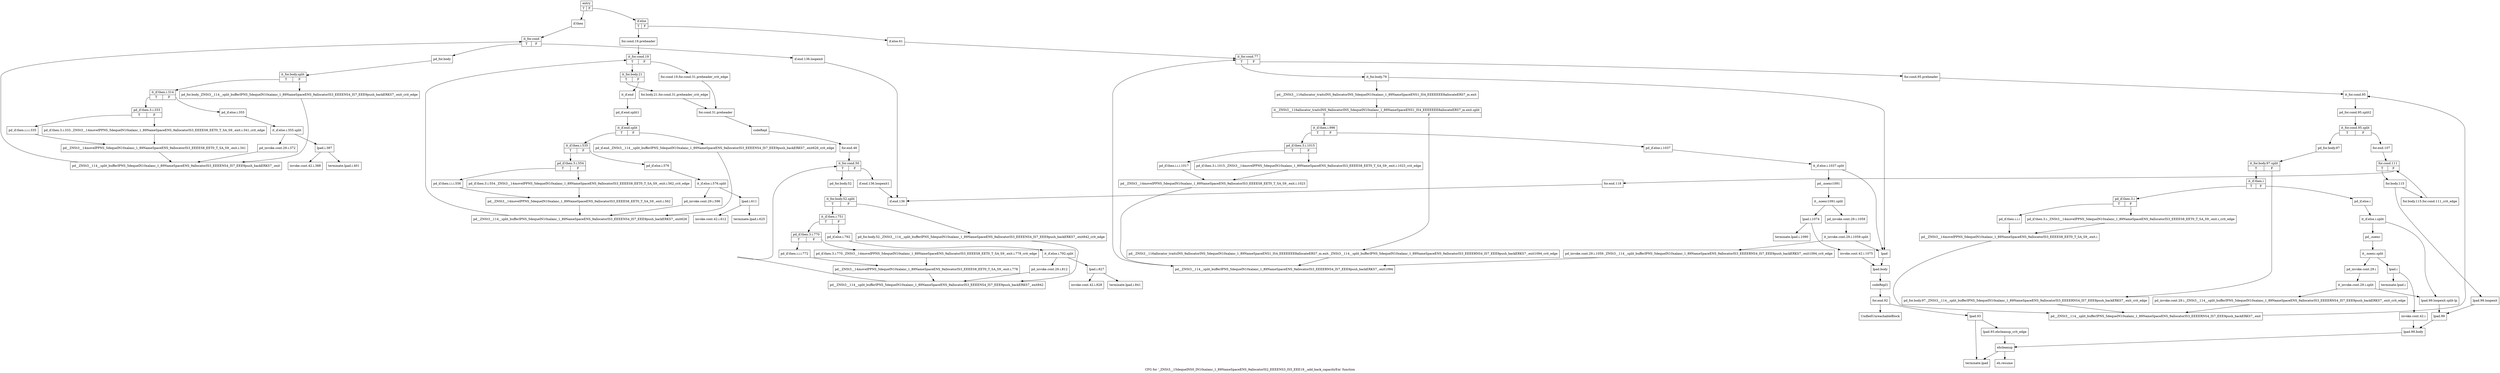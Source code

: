 digraph "CFG for '_ZNSt3__15dequeINS0_IN10xalanc_1_89NameSpaceENS_9allocatorIS2_EEEENS3_IS5_EEE19__add_back_capacityEm' function" {
	label="CFG for '_ZNSt3__15dequeINS0_IN10xalanc_1_89NameSpaceENS_9allocatorIS2_EEEENS3_IS5_EEE19__add_back_capacityEm' function";

	Node0x784c860 [shape=record,label="{entry|{<s0>T|<s1>F}}"];
	Node0x784c860:s0 -> Node0x784cd50;
	Node0x784c860:s1 -> Node0x784d200;
	Node0x784cd50 [shape=record,label="{if.then}"];
	Node0x784cd50 -> Node0x784cda0;
	Node0x784cda0 [shape=record,label="{it_for.cond|{<s0>T|<s1>F}}"];
	Node0x784cda0:s0 -> Node0x784cdf0;
	Node0x784cda0:s1 -> Node0x784ed30;
	Node0x784cdf0 [shape=record,label="{pd_for.body}"];
	Node0x784cdf0 -> Node0xc1ae030;
	Node0xc1ae030 [shape=record,label="{it_for.body.split|{<s0>T|<s1>F}}"];
	Node0xc1ae030:s0 -> Node0x784ce90;
	Node0xc1ae030:s1 -> Node0x784ce40;
	Node0x784ce40 [shape=record,label="{pd_for.body._ZNSt3__114__split_bufferIPNS_5dequeIN10xalanc_1_89NameSpaceENS_9allocatorIS3_EEEENS4_IS7_EEE9push_backERKS7_.exit_crit_edge}"];
	Node0x784ce40 -> Node0x784d1b0;
	Node0x784ce90 [shape=record,label="{it_if.then.i.314|{<s0>T|<s1>F}}"];
	Node0x784ce90:s0 -> Node0x784cee0;
	Node0x784ce90:s1 -> Node0x784d020;
	Node0x784cee0 [shape=record,label="{pd_if.then.3.i.333|{<s0>T|<s1>F}}"];
	Node0x784cee0:s0 -> Node0x784cf80;
	Node0x784cee0:s1 -> Node0x784cf30;
	Node0x784cf30 [shape=record,label="{pd_if.then.3.i.333._ZNSt3__14moveIPPNS_5dequeIN10xalanc_1_89NameSpaceENS_9allocatorIS3_EEEES8_EET0_T_SA_S9_.exit.i.341_crit_edge}"];
	Node0x784cf30 -> Node0x784cfd0;
	Node0x784cf80 [shape=record,label="{pd_if.then.i.i.i.335}"];
	Node0x784cf80 -> Node0x784cfd0;
	Node0x784cfd0 [shape=record,label="{pd__ZNSt3__14moveIPPNS_5dequeIN10xalanc_1_89NameSpaceENS_9allocatorIS3_EEEES8_EET0_T_SA_S9_.exit.i.341}"];
	Node0x784cfd0 -> Node0x784d1b0;
	Node0x784d020 [shape=record,label="{pd_if.else.i.355}"];
	Node0x784d020 -> Node0xc1adf30;
	Node0xc1adf30 [shape=record,label="{it_if.else.i.355.split}"];
	Node0xc1adf30 -> Node0x784d070;
	Node0xc1adf30 -> Node0x784d0c0;
	Node0x784d070 [shape=record,label="{pd_invoke.cont.29.i.372}"];
	Node0x784d070 -> Node0x784d1b0;
	Node0x784d0c0 [shape=record,label="{lpad.i.387}"];
	Node0x784d0c0 -> Node0x784d110;
	Node0x784d0c0 -> Node0x784d160;
	Node0x784d110 [shape=record,label="{invoke.cont.42.i.388}"];
	Node0x784d160 [shape=record,label="{terminate.lpad.i.401}"];
	Node0x784d1b0 [shape=record,label="{pd__ZNSt3__114__split_bufferIPNS_5dequeIN10xalanc_1_89NameSpaceENS_9allocatorIS3_EEEENS4_IS7_EEE9push_backERKS7_.exit}"];
	Node0x784d1b0 -> Node0x784cda0;
	Node0x784d200 [shape=record,label="{if.else|{<s0>T|<s1>F}}"];
	Node0x784d200:s0 -> Node0x784d250;
	Node0x784d200:s1 -> Node0x784dd40;
	Node0x784d250 [shape=record,label="{for.cond.19.preheader}"];
	Node0x784d250 -> Node0x784d2a0;
	Node0x784d2a0 [shape=record,label="{it_for.cond.19|{<s0>T|<s1>F}}"];
	Node0x784d2a0:s0 -> Node0x784d390;
	Node0x784d2a0:s1 -> Node0x784d2f0;
	Node0x784d2f0 [shape=record,label="{for.cond.19.for.cond.31.preheader_crit_edge}"];
	Node0x784d2f0 -> Node0x784d340;
	Node0x784d340 [shape=record,label="{for.cond.31.preheader}"];
	Node0x784d340 -> Node0x784d840;
	Node0x784d390 [shape=record,label="{it_for.body.21|{<s0>T|<s1>F}}"];
	Node0x784d390:s0 -> Node0x784d3e0;
	Node0x784d390:s1 -> Node0x784d430;
	Node0x784d3e0 [shape=record,label="{for.body.21.for.cond.31.preheader_crit_edge}"];
	Node0x784d3e0 -> Node0x784d340;
	Node0x784d430 [shape=record,label="{it_if.end}"];
	Node0x784d430 -> Node0xc1ae150;
	Node0xc1ae150 [shape=record,label="{pd_if.end.split1}"];
	Node0xc1ae150 -> Node0xc1ae0d0;
	Node0xc1ae0d0 [shape=record,label="{it_if.end.split|{<s0>T|<s1>F}}"];
	Node0xc1ae0d0:s0 -> Node0x784d4d0;
	Node0xc1ae0d0:s1 -> Node0x784d480;
	Node0x784d480 [shape=record,label="{pd_if.end._ZNSt3__114__split_bufferIPNS_5dequeIN10xalanc_1_89NameSpaceENS_9allocatorIS3_EEEENS4_IS7_EEE9push_backERKS7_.exit626_crit_edge}"];
	Node0x784d480 -> Node0x784d7f0;
	Node0x784d4d0 [shape=record,label="{it_if.then.i.535|{<s0>T|<s1>F}}"];
	Node0x784d4d0:s0 -> Node0x784d520;
	Node0x784d4d0:s1 -> Node0x784d660;
	Node0x784d520 [shape=record,label="{pd_if.then.3.i.554|{<s0>T|<s1>F}}"];
	Node0x784d520:s0 -> Node0x784d5c0;
	Node0x784d520:s1 -> Node0x784d570;
	Node0x784d570 [shape=record,label="{pd_if.then.3.i.554._ZNSt3__14moveIPPNS_5dequeIN10xalanc_1_89NameSpaceENS_9allocatorIS3_EEEES8_EET0_T_SA_S9_.exit.i.562_crit_edge}"];
	Node0x784d570 -> Node0x784d610;
	Node0x784d5c0 [shape=record,label="{pd_if.then.i.i.i.556}"];
	Node0x784d5c0 -> Node0x784d610;
	Node0x784d610 [shape=record,label="{pd__ZNSt3__14moveIPPNS_5dequeIN10xalanc_1_89NameSpaceENS_9allocatorIS3_EEEES8_EET0_T_SA_S9_.exit.i.562}"];
	Node0x784d610 -> Node0x784d7f0;
	Node0x784d660 [shape=record,label="{pd_if.else.i.576}"];
	Node0x784d660 -> Node0xc1ae400;
	Node0xc1ae400 [shape=record,label="{it_if.else.i.576.split}"];
	Node0xc1ae400 -> Node0x784d6b0;
	Node0xc1ae400 -> Node0x784d700;
	Node0x784d6b0 [shape=record,label="{pd_invoke.cont.29.i.596}"];
	Node0x784d6b0 -> Node0x784d7f0;
	Node0x784d700 [shape=record,label="{lpad.i.611}"];
	Node0x784d700 -> Node0x784d750;
	Node0x784d700 -> Node0x784d7a0;
	Node0x784d750 [shape=record,label="{invoke.cont.42.i.612}"];
	Node0x784d7a0 [shape=record,label="{terminate.lpad.i.625}"];
	Node0x784d7f0 [shape=record,label="{pd__ZNSt3__114__split_bufferIPNS_5dequeIN10xalanc_1_89NameSpaceENS_9allocatorIS3_EEEENS4_IS7_EEE9push_backERKS7_.exit626}"];
	Node0x784d7f0 -> Node0x784d2a0;
	Node0x784d840 [shape=record,label="{codeRepl}"];
	Node0x784d840 -> Node0x784d890;
	Node0x784d890 [shape=record,label="{for.end.46}"];
	Node0x784d890 -> Node0x784d8e0;
	Node0x784d8e0 [shape=record,label="{it_for.cond.50|{<s0>T|<s1>F}}"];
	Node0x784d8e0:s0 -> Node0x784d930;
	Node0x784d8e0:s1 -> Node0x784ed80;
	Node0x784d930 [shape=record,label="{pd_for.body.52}"];
	Node0x784d930 -> Node0xc1ae2d0;
	Node0xc1ae2d0 [shape=record,label="{it_for.body.52.split|{<s0>T|<s1>F}}"];
	Node0xc1ae2d0:s0 -> Node0x784d9d0;
	Node0xc1ae2d0:s1 -> Node0x784d980;
	Node0x784d980 [shape=record,label="{pd_for.body.52._ZNSt3__114__split_bufferIPNS_5dequeIN10xalanc_1_89NameSpaceENS_9allocatorIS3_EEEENS4_IS7_EEE9push_backERKS7_.exit842_crit_edge}"];
	Node0x784d980 -> Node0x784dcf0;
	Node0x784d9d0 [shape=record,label="{it_if.then.i.751|{<s0>T|<s1>F}}"];
	Node0x784d9d0:s0 -> Node0x784da20;
	Node0x784d9d0:s1 -> Node0x784db60;
	Node0x784da20 [shape=record,label="{pd_if.then.3.i.770|{<s0>T|<s1>F}}"];
	Node0x784da20:s0 -> Node0x784dac0;
	Node0x784da20:s1 -> Node0x784da70;
	Node0x784da70 [shape=record,label="{pd_if.then.3.i.770._ZNSt3__14moveIPPNS_5dequeIN10xalanc_1_89NameSpaceENS_9allocatorIS3_EEEES8_EET0_T_SA_S9_.exit.i.778_crit_edge}"];
	Node0x784da70 -> Node0x784db10;
	Node0x784dac0 [shape=record,label="{pd_if.then.i.i.i.772}"];
	Node0x784dac0 -> Node0x784db10;
	Node0x784db10 [shape=record,label="{pd__ZNSt3__14moveIPPNS_5dequeIN10xalanc_1_89NameSpaceENS_9allocatorIS3_EEEES8_EET0_T_SA_S9_.exit.i.778}"];
	Node0x784db10 -> Node0x784dcf0;
	Node0x784db60 [shape=record,label="{pd_if.else.i.792}"];
	Node0x784db60 -> Node0xc1ae380;
	Node0xc1ae380 [shape=record,label="{it_if.else.i.792.split}"];
	Node0xc1ae380 -> Node0x784dbb0;
	Node0xc1ae380 -> Node0x784dc00;
	Node0x784dbb0 [shape=record,label="{pd_invoke.cont.29.i.812}"];
	Node0x784dbb0 -> Node0x784dcf0;
	Node0x784dc00 [shape=record,label="{lpad.i.827}"];
	Node0x784dc00 -> Node0x784dc50;
	Node0x784dc00 -> Node0x784dca0;
	Node0x784dc50 [shape=record,label="{invoke.cont.42.i.828}"];
	Node0x784dca0 [shape=record,label="{terminate.lpad.i.841}"];
	Node0x784dcf0 [shape=record,label="{pd__ZNSt3__114__split_bufferIPNS_5dequeIN10xalanc_1_89NameSpaceENS_9allocatorIS3_EEEENS4_IS7_EEE9push_backERKS7_.exit842}"];
	Node0x784dcf0 -> Node0x784d8e0;
	Node0x784dd40 [shape=record,label="{if.else.61}"];
	Node0x784dd40 -> Node0x784dd90;
	Node0x784dd90 [shape=record,label="{it_for.cond.77|{<s0>T|<s1>F}}"];
	Node0x784dd90:s0 -> Node0x784de30;
	Node0x784dd90:s1 -> Node0x784dde0;
	Node0x784dde0 [shape=record,label="{for.cond.95.preheader}"];
	Node0x784dde0 -> Node0x784e510;
	Node0x784de30 [shape=record,label="{it_for.body.79}"];
	Node0x784de30 -> Node0x784de80;
	Node0x784de30 -> Node0x784e330;
	Node0x784de80 [shape=record,label="{pd__ZNSt3__116allocator_traitsINS_9allocatorINS_5dequeIN10xalanc_1_89NameSpaceENS1_IS4_EEEEEEE8allocateERS7_m.exit}"];
	Node0x784de80 -> Node0xc1ae250;
	Node0xc1ae250 [shape=record,label="{it__ZNSt3__116allocator_traitsINS_9allocatorINS_5dequeIN10xalanc_1_89NameSpaceENS1_IS4_EEEEEEE8allocateERS7_m.exit.split|{<s0>T|<s1>F}}"];
	Node0xc1ae250:s0 -> Node0x784df20;
	Node0xc1ae250:s1 -> Node0x784ded0;
	Node0x784ded0 [shape=record,label="{pd__ZNSt3__116allocator_traitsINS_9allocatorINS_5dequeIN10xalanc_1_89NameSpaceENS1_IS4_EEEEEEE8allocateERS7_m.exit._ZNSt3__114__split_bufferIPNS_5dequeIN10xalanc_1_89NameSpaceENS_9allocatorIS3_EEEERNS4_IS7_EEE9push_backERKS7_.exit1094_crit_edge}"];
	Node0x784ded0 -> Node0x784e2e0;
	Node0x784df20 [shape=record,label="{it_if.then.i.996|{<s0>T|<s1>F}}"];
	Node0x784df20:s0 -> Node0x784df70;
	Node0x784df20:s1 -> Node0x784e0b0;
	Node0x784df70 [shape=record,label="{pd_if.then.3.i.1015|{<s0>T|<s1>F}}"];
	Node0x784df70:s0 -> Node0x784e010;
	Node0x784df70:s1 -> Node0x784dfc0;
	Node0x784dfc0 [shape=record,label="{pd_if.then.3.i.1015._ZNSt3__14moveIPPNS_5dequeIN10xalanc_1_89NameSpaceENS_9allocatorIS3_EEEES8_EET0_T_SA_S9_.exit.i.1023_crit_edge}"];
	Node0x784dfc0 -> Node0x784e060;
	Node0x784e010 [shape=record,label="{pd_if.then.i.i.i.1017}"];
	Node0x784e010 -> Node0x784e060;
	Node0x784e060 [shape=record,label="{pd__ZNSt3__14moveIPPNS_5dequeIN10xalanc_1_89NameSpaceENS_9allocatorIS3_EEEES8_EET0_T_SA_S9_.exit.i.1023}"];
	Node0x784e060 -> Node0x784e2e0;
	Node0x784e0b0 [shape=record,label="{pd_if.else.i.1037}"];
	Node0x784e0b0 -> Node0xc1ae580;
	Node0xc1ae580 [shape=record,label="{it_if.else.i.1037.split}"];
	Node0xc1ae580 -> Node0x784e100;
	Node0xc1ae580 -> Node0x784e330;
	Node0x784e100 [shape=record,label="{pd_.noexc1091}"];
	Node0x784e100 -> Node0xc1ae5d0;
	Node0xc1ae5d0 [shape=record,label="{it_.noexc1091.split}"];
	Node0xc1ae5d0 -> Node0x784e150;
	Node0xc1ae5d0 -> Node0x784e1f0;
	Node0x784e150 [shape=record,label="{pd_invoke.cont.29.i.1059}"];
	Node0x784e150 -> Node0xc1ae480;
	Node0xc1ae480 [shape=record,label="{it_invoke.cont.29.i.1059.split}"];
	Node0xc1ae480 -> Node0x784e1a0;
	Node0xc1ae480 -> Node0x784e330;
	Node0x784e1a0 [shape=record,label="{pd_invoke.cont.29.i.1059._ZNSt3__114__split_bufferIPNS_5dequeIN10xalanc_1_89NameSpaceENS_9allocatorIS3_EEEERNS4_IS7_EEE9push_backERKS7_.exit1094_crit_edge}"];
	Node0x784e1a0 -> Node0x784e2e0;
	Node0x784e1f0 [shape=record,label="{lpad.i.1074}"];
	Node0x784e1f0 -> Node0x784e240;
	Node0x784e1f0 -> Node0x784e290;
	Node0x784e240 [shape=record,label="{invoke.cont.42.i.1075}"];
	Node0x784e240 -> Node0x784e380;
	Node0x784e290 [shape=record,label="{terminate.lpad.i.1090}"];
	Node0x784e2e0 [shape=record,label="{pd__ZNSt3__114__split_bufferIPNS_5dequeIN10xalanc_1_89NameSpaceENS_9allocatorIS3_EEEERNS4_IS7_EEE9push_backERKS7_.exit1094}"];
	Node0x784e2e0 -> Node0x784dd90;
	Node0x784e330 [shape=record,label="{lpad}"];
	Node0x784e330 -> Node0x784e380;
	Node0x784e380 [shape=record,label="{lpad.body}"];
	Node0x784e380 -> Node0x784e3d0;
	Node0x784e3d0 [shape=record,label="{codeRepl1}"];
	Node0x784e3d0 -> Node0x784e420;
	Node0x784e420 [shape=record,label="{for.end.92}"];
	Node0x784e420 -> Node0x784eec0;
	Node0x784e420 -> Node0x784e470;
	Node0x784e470 [shape=record,label="{lpad.93}"];
	Node0x784e470 -> Node0x784e4c0;
	Node0x784e470 -> Node0x784ee70;
	Node0x784e4c0 [shape=record,label="{lpad.93.ehcleanup_crit_edge}"];
	Node0x784e4c0 -> Node0x784ece0;
	Node0x784e510 [shape=record,label="{it_for.cond.95}"];
	Node0x784e510 -> Node0xc1ae750;
	Node0xc1ae750 [shape=record,label="{pd_for.cond.95.split2}"];
	Node0xc1ae750 -> Node0xc1ae7a0;
	Node0xc1ae7a0 [shape=record,label="{it_for.cond.95.split|{<s0>T|<s1>F}}"];
	Node0xc1ae7a0:s0 -> Node0x784e560;
	Node0xc1ae7a0:s1 -> Node0x784eb50;
	Node0x784e560 [shape=record,label="{pd_for.body.97}"];
	Node0x784e560 -> Node0xc1aea70;
	Node0xc1aea70 [shape=record,label="{it_for.body.97.split|{<s0>T|<s1>F}}"];
	Node0xc1aea70:s0 -> Node0x784e600;
	Node0xc1aea70:s1 -> Node0x784e5b0;
	Node0x784e5b0 [shape=record,label="{pd_for.body.97._ZNSt3__114__split_bufferIPNS_5dequeIN10xalanc_1_89NameSpaceENS_9allocatorIS3_EEEERNS4_IS7_EEE9push_backERKS7_.exit_crit_edge}"];
	Node0x784e5b0 -> Node0x784e9c0;
	Node0x784e600 [shape=record,label="{it_if.then.i|{<s0>T|<s1>F}}"];
	Node0x784e600:s0 -> Node0x784e650;
	Node0x784e600:s1 -> Node0x784e790;
	Node0x784e650 [shape=record,label="{pd_if.then.3.i|{<s0>T|<s1>F}}"];
	Node0x784e650:s0 -> Node0x784e6f0;
	Node0x784e650:s1 -> Node0x784e6a0;
	Node0x784e6a0 [shape=record,label="{pd_if.then.3.i._ZNSt3__14moveIPPNS_5dequeIN10xalanc_1_89NameSpaceENS_9allocatorIS3_EEEES8_EET0_T_SA_S9_.exit.i_crit_edge}"];
	Node0x784e6a0 -> Node0x784e740;
	Node0x784e6f0 [shape=record,label="{pd_if.then.i.i.i}"];
	Node0x784e6f0 -> Node0x784e740;
	Node0x784e740 [shape=record,label="{pd__ZNSt3__14moveIPPNS_5dequeIN10xalanc_1_89NameSpaceENS_9allocatorIS3_EEEES8_EET0_T_SA_S9_.exit.i}"];
	Node0x784e740 -> Node0x784e9c0;
	Node0x784e790 [shape=record,label="{pd_if.else.i}"];
	Node0x784e790 -> Node0xc1ae920;
	Node0xc1ae920 [shape=record,label="{it_if.else.i.split}"];
	Node0xc1ae920 -> Node0x784e7e0;
	Node0xc1ae920 -> Node0x784ea60;
	Node0x784e7e0 [shape=record,label="{pd_.noexc}"];
	Node0x784e7e0 -> Node0xc1ae970;
	Node0xc1ae970 [shape=record,label="{it_.noexc.split}"];
	Node0xc1ae970 -> Node0x784e830;
	Node0xc1ae970 -> Node0x784e8d0;
	Node0x784e830 [shape=record,label="{pd_invoke.cont.29.i}"];
	Node0x784e830 -> Node0xc1ae820;
	Node0xc1ae820 [shape=record,label="{it_invoke.cont.29.i.split}"];
	Node0xc1ae820 -> Node0x784e880;
	Node0xc1ae820 -> Node0x784ea60;
	Node0x784e880 [shape=record,label="{pd_invoke.cont.29.i._ZNSt3__114__split_bufferIPNS_5dequeIN10xalanc_1_89NameSpaceENS_9allocatorIS3_EEEERNS4_IS7_EEE9push_backERKS7_.exit_crit_edge}"];
	Node0x784e880 -> Node0x784e9c0;
	Node0x784e8d0 [shape=record,label="{lpad.i}"];
	Node0x784e8d0 -> Node0x784e920;
	Node0x784e8d0 -> Node0x784e970;
	Node0x784e920 [shape=record,label="{invoke.cont.42.i}"];
	Node0x784e920 -> Node0x784eb00;
	Node0x784e970 [shape=record,label="{terminate.lpad.i}"];
	Node0x784e9c0 [shape=record,label="{pd__ZNSt3__114__split_bufferIPNS_5dequeIN10xalanc_1_89NameSpaceENS_9allocatorIS3_EEEERNS4_IS7_EEE9push_backERKS7_.exit}"];
	Node0x784e9c0 -> Node0x784e510;
	Node0x784ea10 [shape=record,label="{lpad.99.loopexit}"];
	Node0x784ea10 -> Node0x784eab0;
	Node0x784ea60 [shape=record,label="{lpad.99.loopexit.split-lp}"];
	Node0x784ea60 -> Node0x784eab0;
	Node0x784eab0 [shape=record,label="{lpad.99}"];
	Node0x784eab0 -> Node0x784eb00;
	Node0x784eb00 [shape=record,label="{lpad.99.body}"];
	Node0x784eb00 -> Node0x784ece0;
	Node0x784eb50 [shape=record,label="{for.end.107}"];
	Node0x784eb50 -> Node0x784eba0;
	Node0x784eba0 [shape=record,label="{for.cond.111|{<s0>T|<s1>F}}"];
	Node0x784eba0:s0 -> Node0x784ebf0;
	Node0x784eba0:s1 -> Node0x784ec90;
	Node0x784ebf0 [shape=record,label="{for.body.115}"];
	Node0x784ebf0 -> Node0x784ec40;
	Node0x784ebf0 -> Node0x784ea10;
	Node0x784ec40 [shape=record,label="{for.body.115.for.cond.111_crit_edge}"];
	Node0x784ec40 -> Node0x784eba0;
	Node0x784ec90 [shape=record,label="{for.end.118}"];
	Node0x784ec90 -> Node0x784edd0;
	Node0x784ece0 [shape=record,label="{ehcleanup}"];
	Node0x784ece0 -> Node0x784ee20;
	Node0x784ece0 -> Node0x784ee70;
	Node0x784ed30 [shape=record,label="{if.end.136.loopexit}"];
	Node0x784ed30 -> Node0x784edd0;
	Node0x784ed80 [shape=record,label="{if.end.136.loopexit1}"];
	Node0x784ed80 -> Node0x784edd0;
	Node0x784edd0 [shape=record,label="{if.end.136}"];
	Node0x784ee20 [shape=record,label="{eh.resume}"];
	Node0x784ee70 [shape=record,label="{terminate.lpad}"];
	Node0x784eec0 [shape=record,label="{UnifiedUnreachableBlock}"];
}
